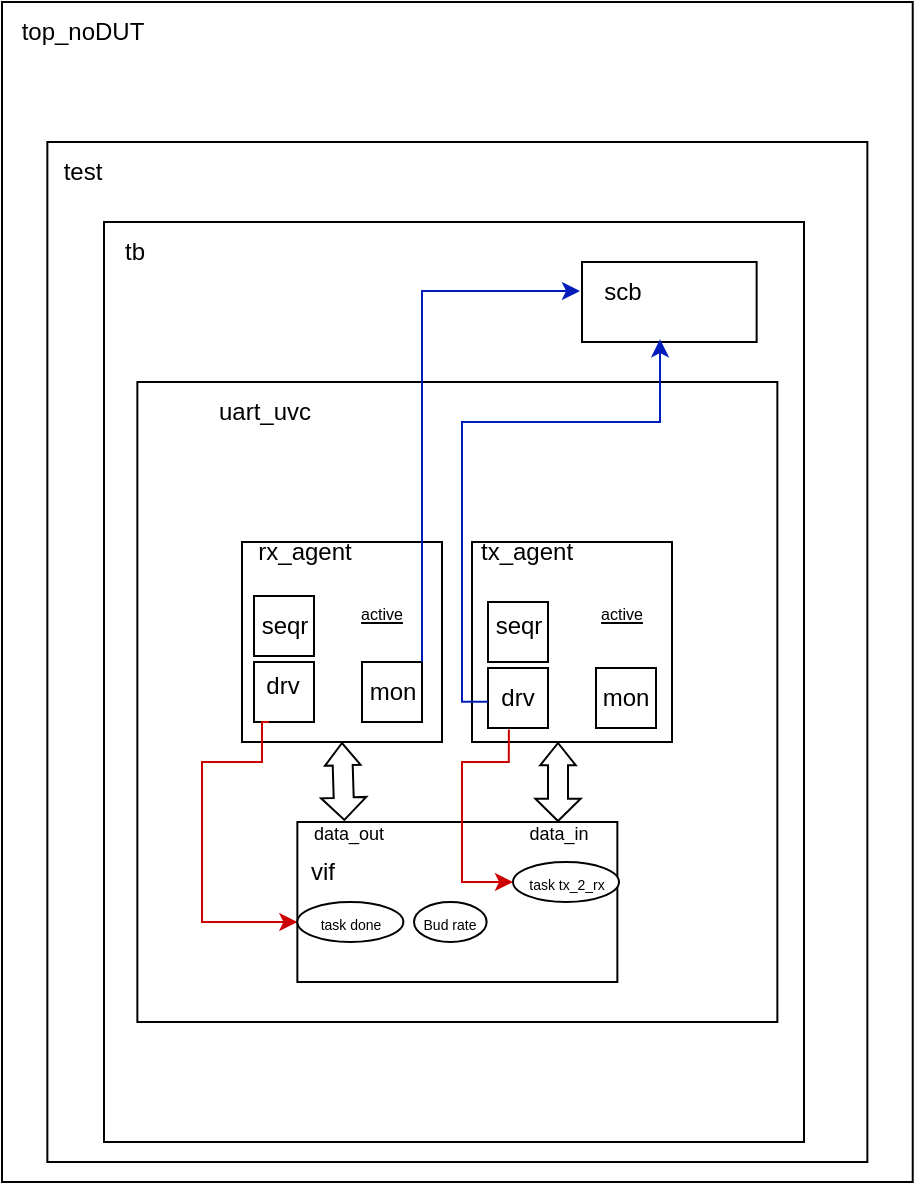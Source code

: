 <mxfile version="26.1.1" pages="2">
  <diagram name="no DUT" id="E1THIllQ47njp4CXYvg_">
    <mxGraphModel dx="1972" dy="1180" grid="1" gridSize="10" guides="1" tooltips="1" connect="1" arrows="1" fold="1" page="1" pageScale="1" pageWidth="850" pageHeight="1100" math="0" shadow="0">
      <root>
        <mxCell id="0" />
        <mxCell id="1" parent="0" />
        <mxCell id="yTOJs4qH4SKKXYz4oZ4m-1" value="" style="rounded=0;whiteSpace=wrap;html=1;" parent="1" vertex="1">
          <mxGeometry x="190" y="140" width="455.36" height="590" as="geometry" />
        </mxCell>
        <mxCell id="yTOJs4qH4SKKXYz4oZ4m-2" value="top_noDUT" style="text;html=1;align=center;verticalAlign=middle;resizable=0;points=[];autosize=1;strokeColor=none;fillColor=none;" parent="1" vertex="1">
          <mxGeometry x="190" y="140" width="80" height="30" as="geometry" />
        </mxCell>
        <mxCell id="yTOJs4qH4SKKXYz4oZ4m-3" value="" style="rounded=0;whiteSpace=wrap;html=1;" parent="1" vertex="1">
          <mxGeometry x="212.68" y="210" width="410" height="510" as="geometry" />
        </mxCell>
        <mxCell id="yTOJs4qH4SKKXYz4oZ4m-4" value="test" style="text;html=1;align=center;verticalAlign=middle;resizable=0;points=[];autosize=1;strokeColor=none;fillColor=none;" parent="1" vertex="1">
          <mxGeometry x="210" y="210" width="40" height="30" as="geometry" />
        </mxCell>
        <mxCell id="yTOJs4qH4SKKXYz4oZ4m-5" value="" style="rounded=0;whiteSpace=wrap;html=1;" parent="1" vertex="1">
          <mxGeometry x="241" y="250" width="350" height="460" as="geometry" />
        </mxCell>
        <mxCell id="yTOJs4qH4SKKXYz4oZ4m-6" value="tb" style="text;html=1;align=center;verticalAlign=middle;resizable=0;points=[];autosize=1;strokeColor=none;fillColor=none;" parent="1" vertex="1">
          <mxGeometry x="241" y="250" width="30" height="30" as="geometry" />
        </mxCell>
        <mxCell id="yTOJs4qH4SKKXYz4oZ4m-7" value="" style="rounded=0;whiteSpace=wrap;html=1;" parent="1" vertex="1">
          <mxGeometry x="480" y="270" width="87.32" height="40" as="geometry" />
        </mxCell>
        <mxCell id="yTOJs4qH4SKKXYz4oZ4m-8" value="scb" style="text;html=1;align=center;verticalAlign=middle;resizable=0;points=[];autosize=1;strokeColor=none;fillColor=none;" parent="1" vertex="1">
          <mxGeometry x="480" y="270" width="40" height="30" as="geometry" />
        </mxCell>
        <mxCell id="yTOJs4qH4SKKXYz4oZ4m-12" value="" style="whiteSpace=wrap;html=1;aspect=fixed;" parent="1" vertex="1">
          <mxGeometry x="257.68" y="330" width="320" height="320" as="geometry" />
        </mxCell>
        <mxCell id="yTOJs4qH4SKKXYz4oZ4m-13" value="uart_uvc" style="text;html=1;align=center;verticalAlign=middle;resizable=0;points=[];autosize=1;strokeColor=none;fillColor=none;" parent="1" vertex="1">
          <mxGeometry x="286" y="330" width="70" height="30" as="geometry" />
        </mxCell>
        <mxCell id="yTOJs4qH4SKKXYz4oZ4m-14" value="" style="whiteSpace=wrap;html=1;aspect=fixed;" parent="1" vertex="1">
          <mxGeometry x="310" y="410" width="100" height="100" as="geometry" />
        </mxCell>
        <mxCell id="yTOJs4qH4SKKXYz4oZ4m-15" value="" style="whiteSpace=wrap;html=1;aspect=fixed;" parent="1" vertex="1">
          <mxGeometry x="425" y="410" width="100" height="100" as="geometry" />
        </mxCell>
        <mxCell id="yTOJs4qH4SKKXYz4oZ4m-16" value="tx_agent" style="text;html=1;align=center;verticalAlign=middle;resizable=0;points=[];autosize=1;strokeColor=none;fillColor=none;" parent="1" vertex="1">
          <mxGeometry x="417" y="400" width="70" height="30" as="geometry" />
        </mxCell>
        <mxCell id="yTOJs4qH4SKKXYz4oZ4m-17" value="rx_agent" style="text;html=1;align=center;verticalAlign=middle;resizable=0;points=[];autosize=1;strokeColor=none;fillColor=none;" parent="1" vertex="1">
          <mxGeometry x="306" y="400" width="70" height="30" as="geometry" />
        </mxCell>
        <mxCell id="yTOJs4qH4SKKXYz4oZ4m-18" value="" style="whiteSpace=wrap;html=1;aspect=fixed;" parent="1" vertex="1">
          <mxGeometry x="316" y="470" width="30" height="30" as="geometry" />
        </mxCell>
        <mxCell id="yTOJs4qH4SKKXYz4oZ4m-105" style="edgeStyle=orthogonalEdgeStyle;rounded=0;orthogonalLoop=1;jettySize=auto;html=1;entryX=0;entryY=0.5;entryDx=0;entryDy=0;exitX=0.25;exitY=1;exitDx=0;exitDy=0;labelBackgroundColor=light-dark(#FFFFFF,#3333FF);fillColor=#a20025;strokeColor=#CC0000;" parent="1" source="yTOJs4qH4SKKXYz4oZ4m-18" target="yTOJs4qH4SKKXYz4oZ4m-100" edge="1">
          <mxGeometry relative="1" as="geometry">
            <Array as="points">
              <mxPoint x="320" y="500" />
              <mxPoint x="320" y="520" />
              <mxPoint x="290" y="520" />
              <mxPoint x="290" y="600" />
            </Array>
          </mxGeometry>
        </mxCell>
        <mxCell id="yTOJs4qH4SKKXYz4oZ4m-19" value="drv" style="text;html=1;align=center;verticalAlign=middle;resizable=0;points=[];autosize=1;strokeColor=none;fillColor=none;" parent="1" vertex="1">
          <mxGeometry x="310" y="467" width="40" height="30" as="geometry" />
        </mxCell>
        <mxCell id="yTOJs4qH4SKKXYz4oZ4m-20" value="" style="whiteSpace=wrap;html=1;aspect=fixed;" parent="1" vertex="1">
          <mxGeometry x="316" y="437" width="30" height="30" as="geometry" />
        </mxCell>
        <mxCell id="yTOJs4qH4SKKXYz4oZ4m-21" value="" style="whiteSpace=wrap;html=1;aspect=fixed;" parent="1" vertex="1">
          <mxGeometry x="370" y="470" width="30" height="30" as="geometry" />
        </mxCell>
        <mxCell id="yTOJs4qH4SKKXYz4oZ4m-22" value="drv" style="whiteSpace=wrap;html=1;aspect=fixed;" parent="1" vertex="1">
          <mxGeometry x="433" y="473" width="30" height="30" as="geometry" />
        </mxCell>
        <mxCell id="yTOJs4qH4SKKXYz4oZ4m-23" value="" style="whiteSpace=wrap;html=1;aspect=fixed;" parent="1" vertex="1">
          <mxGeometry x="433" y="440" width="30" height="30" as="geometry" />
        </mxCell>
        <mxCell id="yTOJs4qH4SKKXYz4oZ4m-24" value="mon" style="whiteSpace=wrap;html=1;aspect=fixed;" parent="1" vertex="1">
          <mxGeometry x="487" y="473" width="30" height="30" as="geometry" />
        </mxCell>
        <mxCell id="yTOJs4qH4SKKXYz4oZ4m-26" value="mon" style="text;html=1;align=center;verticalAlign=middle;resizable=0;points=[];autosize=1;strokeColor=none;fillColor=none;" parent="1" vertex="1">
          <mxGeometry x="360" y="470" width="50" height="30" as="geometry" />
        </mxCell>
        <mxCell id="yTOJs4qH4SKKXYz4oZ4m-28" value="seqr" style="text;html=1;align=center;verticalAlign=middle;resizable=0;points=[];autosize=1;strokeColor=none;fillColor=none;" parent="1" vertex="1">
          <mxGeometry x="306" y="437" width="50" height="30" as="geometry" />
        </mxCell>
        <mxCell id="yTOJs4qH4SKKXYz4oZ4m-29" value="seqr" style="text;html=1;align=center;verticalAlign=middle;resizable=0;points=[];autosize=1;strokeColor=none;fillColor=none;" parent="1" vertex="1">
          <mxGeometry x="423" y="437" width="50" height="30" as="geometry" />
        </mxCell>
        <mxCell id="yTOJs4qH4SKKXYz4oZ4m-30" value="" style="rounded=0;whiteSpace=wrap;html=1;" parent="1" vertex="1">
          <mxGeometry x="337.68" y="550" width="160" height="80" as="geometry" />
        </mxCell>
        <mxCell id="yTOJs4qH4SKKXYz4oZ4m-31" value="" style="shape=flexArrow;endArrow=classic;startArrow=classic;html=1;rounded=0;entryX=0.5;entryY=1;entryDx=0;entryDy=0;exitX=0.147;exitY=-0.007;exitDx=0;exitDy=0;exitPerimeter=0;startWidth=11.6;startSize=3.38;endWidth=6.8;endSize=3.38;" parent="1" source="yTOJs4qH4SKKXYz4oZ4m-30" target="yTOJs4qH4SKKXYz4oZ4m-14" edge="1">
          <mxGeometry width="100" height="100" relative="1" as="geometry">
            <mxPoint x="520" y="530" as="sourcePoint" />
            <mxPoint x="620" y="430" as="targetPoint" />
          </mxGeometry>
        </mxCell>
        <mxCell id="yTOJs4qH4SKKXYz4oZ4m-32" value="" style="shape=flexArrow;endArrow=classic;startArrow=classic;html=1;rounded=0;entryX=0.5;entryY=1;entryDx=0;entryDy=0;exitX=0.185;exitY=0.013;exitDx=0;exitDy=0;exitPerimeter=0;startWidth=11.6;startSize=3.38;endWidth=6.8;endSize=3.38;" parent="1" edge="1">
          <mxGeometry width="100" height="100" relative="1" as="geometry">
            <mxPoint x="468" y="550" as="sourcePoint" />
            <mxPoint x="468" y="510" as="targetPoint" />
          </mxGeometry>
        </mxCell>
        <mxCell id="yTOJs4qH4SKKXYz4oZ4m-64" value="&lt;font style=&quot;font-size: 8px;&quot;&gt;&lt;u&gt;active&lt;/u&gt;&lt;/font&gt;" style="text;html=1;align=center;verticalAlign=middle;whiteSpace=wrap;rounded=0;" parent="1" vertex="1">
          <mxGeometry x="350" y="430" width="60" height="30" as="geometry" />
        </mxCell>
        <mxCell id="yTOJs4qH4SKKXYz4oZ4m-65" value="&lt;font style=&quot;font-size: 8px;&quot;&gt;&lt;u&gt;active&lt;/u&gt;&lt;/font&gt;" style="text;html=1;align=center;verticalAlign=middle;whiteSpace=wrap;rounded=0;" parent="1" vertex="1">
          <mxGeometry x="470" y="430" width="60" height="30" as="geometry" />
        </mxCell>
        <mxCell id="yTOJs4qH4SKKXYz4oZ4m-95" value="&lt;font style=&quot;font-size: 9px;&quot;&gt;data_in&lt;/font&gt;" style="text;html=1;align=center;verticalAlign=middle;resizable=0;points=[];autosize=1;strokeColor=none;fillColor=none;" parent="1" vertex="1">
          <mxGeometry x="442.68" y="540" width="50" height="30" as="geometry" />
        </mxCell>
        <mxCell id="yTOJs4qH4SKKXYz4oZ4m-96" value="&lt;font style=&quot;font-size: 9px;&quot;&gt;data_out&lt;/font&gt;" style="text;html=1;align=center;verticalAlign=middle;resizable=0;points=[];autosize=1;strokeColor=none;fillColor=none;" parent="1" vertex="1">
          <mxGeometry x="332.68" y="540" width="60" height="30" as="geometry" />
        </mxCell>
        <mxCell id="yTOJs4qH4SKKXYz4oZ4m-97" value="vif" style="text;html=1;align=center;verticalAlign=middle;resizable=0;points=[];autosize=1;strokeColor=none;fillColor=none;" parent="1" vertex="1">
          <mxGeometry x="330" y="560" width="40" height="30" as="geometry" />
        </mxCell>
        <mxCell id="yTOJs4qH4SKKXYz4oZ4m-99" value="&lt;font style=&quot;font-size: 7px;&quot;&gt;task tx_2_rx&lt;/font&gt;" style="ellipse;whiteSpace=wrap;html=1;" parent="1" vertex="1">
          <mxGeometry x="445.5" y="570" width="53" height="20" as="geometry" />
        </mxCell>
        <mxCell id="yTOJs4qH4SKKXYz4oZ4m-100" value="&lt;font style=&quot;font-size: 7px;&quot;&gt;task done&lt;/font&gt;" style="ellipse;whiteSpace=wrap;html=1;" parent="1" vertex="1">
          <mxGeometry x="337.68" y="590" width="53" height="20" as="geometry" />
        </mxCell>
        <mxCell id="yTOJs4qH4SKKXYz4oZ4m-103" style="edgeStyle=orthogonalEdgeStyle;rounded=0;orthogonalLoop=1;jettySize=auto;html=1;entryX=0;entryY=0.5;entryDx=0;entryDy=0;exitX=0.386;exitY=1.026;exitDx=0;exitDy=0;exitPerimeter=0;labelBackgroundColor=light-dark(#FFFFFF,#3333FF);fillColor=#a20025;strokeColor=#CC0000;" parent="1" target="yTOJs4qH4SKKXYz4oZ4m-99" edge="1">
          <mxGeometry relative="1" as="geometry">
            <mxPoint x="443.44" y="503.78" as="sourcePoint" />
            <Array as="points">
              <mxPoint x="443" y="520" />
              <mxPoint x="420" y="520" />
              <mxPoint x="420" y="580" />
            </Array>
          </mxGeometry>
        </mxCell>
        <mxCell id="yTOJs4qH4SKKXYz4oZ4m-106" style="edgeStyle=orthogonalEdgeStyle;rounded=0;orthogonalLoop=1;jettySize=auto;html=1;entryX=-0.025;entryY=0.484;entryDx=0;entryDy=0;entryPerimeter=0;labelBackgroundColor=light-dark(#FFFFFF,#3333FF);fontColor=#0000FF;fillColor=#0050ef;strokeColor=#001DBC;" parent="1" source="yTOJs4qH4SKKXYz4oZ4m-26" target="yTOJs4qH4SKKXYz4oZ4m-8" edge="1">
          <mxGeometry relative="1" as="geometry">
            <Array as="points">
              <mxPoint x="400" y="285" />
            </Array>
          </mxGeometry>
        </mxCell>
        <mxCell id="yTOJs4qH4SKKXYz4oZ4m-108" style="edgeStyle=orthogonalEdgeStyle;rounded=0;orthogonalLoop=1;jettySize=auto;html=1;entryX=0.447;entryY=0.965;entryDx=0;entryDy=0;entryPerimeter=0;exitX=0.003;exitY=0.563;exitDx=0;exitDy=0;exitPerimeter=0;labelBackgroundColor=light-dark(#FFFFFF,#3333FF);fontColor=#0000FF;fillColor=#0050ef;strokeColor=#001DBC;" parent="1" source="yTOJs4qH4SKKXYz4oZ4m-22" target="yTOJs4qH4SKKXYz4oZ4m-7" edge="1">
          <mxGeometry relative="1" as="geometry">
            <mxPoint x="430" y="489" as="sourcePoint" />
            <Array as="points">
              <mxPoint x="420" y="490" />
              <mxPoint x="420" y="350" />
              <mxPoint x="519" y="350" />
            </Array>
          </mxGeometry>
        </mxCell>
        <mxCell id="yTOJs4qH4SKKXYz4oZ4m-110" value="&lt;font style=&quot;font-size: 7px;&quot;&gt;Bud rate&lt;/font&gt;" style="ellipse;whiteSpace=wrap;html=1;" parent="1" vertex="1">
          <mxGeometry x="396" y="590" width="36.32" height="20" as="geometry" />
        </mxCell>
      </root>
    </mxGraphModel>
  </diagram>
  <diagram name="with DUT" id="d7AFgd-hHPLvPaEiXM-F">
    <mxGraphModel dx="3944" dy="1260" grid="1" gridSize="10" guides="1" tooltips="1" connect="1" arrows="1" fold="1" page="1" pageScale="1" pageWidth="850" pageHeight="1100" math="0" shadow="0">
      <root>
        <mxCell id="uYB8dWy_XtuO8vd2l1Ao-0" />
        <mxCell id="uYB8dWy_XtuO8vd2l1Ao-1" parent="uYB8dWy_XtuO8vd2l1Ao-0" />
        <mxCell id="uYB8dWy_XtuO8vd2l1Ao-30" value="" style="rounded=0;whiteSpace=wrap;html=1;" parent="uYB8dWy_XtuO8vd2l1Ao-1" vertex="1">
          <mxGeometry x="210" y="1150" width="455.36" height="840" as="geometry" />
        </mxCell>
        <mxCell id="uYB8dWy_XtuO8vd2l1Ao-31" value="top_DUT" style="text;html=1;align=center;verticalAlign=middle;resizable=0;points=[];autosize=1;strokeColor=none;fillColor=none;" parent="uYB8dWy_XtuO8vd2l1Ao-1" vertex="1">
          <mxGeometry x="215" y="1150" width="70" height="30" as="geometry" />
        </mxCell>
        <mxCell id="uYB8dWy_XtuO8vd2l1Ao-32" value="" style="rounded=0;whiteSpace=wrap;html=1;" parent="uYB8dWy_XtuO8vd2l1Ao-1" vertex="1">
          <mxGeometry x="232.68" y="1220" width="410" height="730" as="geometry" />
        </mxCell>
        <mxCell id="uYB8dWy_XtuO8vd2l1Ao-33" value="test" style="text;html=1;align=center;verticalAlign=middle;resizable=0;points=[];autosize=1;strokeColor=none;fillColor=none;" parent="uYB8dWy_XtuO8vd2l1Ao-1" vertex="1">
          <mxGeometry x="230" y="1220" width="40" height="30" as="geometry" />
        </mxCell>
        <mxCell id="uYB8dWy_XtuO8vd2l1Ao-34" value="" style="rounded=0;whiteSpace=wrap;html=1;" parent="uYB8dWy_XtuO8vd2l1Ao-1" vertex="1">
          <mxGeometry x="261" y="1260" width="350" height="670" as="geometry" />
        </mxCell>
        <mxCell id="uYB8dWy_XtuO8vd2l1Ao-35" value="tb" style="text;html=1;align=center;verticalAlign=middle;resizable=0;points=[];autosize=1;strokeColor=none;fillColor=none;" parent="uYB8dWy_XtuO8vd2l1Ao-1" vertex="1">
          <mxGeometry x="261" y="1260" width="30" height="30" as="geometry" />
        </mxCell>
        <mxCell id="uYB8dWy_XtuO8vd2l1Ao-36" value="" style="rounded=0;whiteSpace=wrap;html=1;" parent="uYB8dWy_XtuO8vd2l1Ao-1" vertex="1">
          <mxGeometry x="500" y="1280" width="87.32" height="40" as="geometry" />
        </mxCell>
        <mxCell id="uYB8dWy_XtuO8vd2l1Ao-37" value="scb" style="text;html=1;align=center;verticalAlign=middle;resizable=0;points=[];autosize=1;strokeColor=none;fillColor=none;" parent="uYB8dWy_XtuO8vd2l1Ao-1" vertex="1">
          <mxGeometry x="500" y="1280" width="40" height="30" as="geometry" />
        </mxCell>
        <mxCell id="uYB8dWy_XtuO8vd2l1Ao-38" value="" style="whiteSpace=wrap;html=1;aspect=fixed;" parent="uYB8dWy_XtuO8vd2l1Ao-1" vertex="1">
          <mxGeometry x="306" y="1340" width="260" height="260" as="geometry" />
        </mxCell>
        <mxCell id="uYB8dWy_XtuO8vd2l1Ao-39" value="uart_uvc" style="text;html=1;align=center;verticalAlign=middle;resizable=0;points=[];autosize=1;strokeColor=none;fillColor=none;" parent="uYB8dWy_XtuO8vd2l1Ao-1" vertex="1">
          <mxGeometry x="306" y="1340" width="70" height="30" as="geometry" />
        </mxCell>
        <mxCell id="uYB8dWy_XtuO8vd2l1Ao-40" value="" style="whiteSpace=wrap;html=1;aspect=fixed;" parent="uYB8dWy_XtuO8vd2l1Ao-1" vertex="1">
          <mxGeometry x="330" y="1420" width="100" height="100" as="geometry" />
        </mxCell>
        <mxCell id="uYB8dWy_XtuO8vd2l1Ao-41" value="" style="whiteSpace=wrap;html=1;aspect=fixed;" parent="uYB8dWy_XtuO8vd2l1Ao-1" vertex="1">
          <mxGeometry x="445" y="1420" width="100" height="100" as="geometry" />
        </mxCell>
        <mxCell id="uYB8dWy_XtuO8vd2l1Ao-42" value="tx_agent" style="text;html=1;align=center;verticalAlign=middle;resizable=0;points=[];autosize=1;strokeColor=none;fillColor=none;" parent="uYB8dWy_XtuO8vd2l1Ao-1" vertex="1">
          <mxGeometry x="437" y="1410" width="70" height="30" as="geometry" />
        </mxCell>
        <mxCell id="uYB8dWy_XtuO8vd2l1Ao-43" value="rx_agent" style="text;html=1;align=center;verticalAlign=middle;resizable=0;points=[];autosize=1;strokeColor=none;fillColor=none;" parent="uYB8dWy_XtuO8vd2l1Ao-1" vertex="1">
          <mxGeometry x="326" y="1410" width="70" height="30" as="geometry" />
        </mxCell>
        <mxCell id="uYB8dWy_XtuO8vd2l1Ao-44" value="" style="whiteSpace=wrap;html=1;aspect=fixed;" parent="uYB8dWy_XtuO8vd2l1Ao-1" vertex="1">
          <mxGeometry x="336" y="1480" width="30" height="30" as="geometry" />
        </mxCell>
        <mxCell id="uYB8dWy_XtuO8vd2l1Ao-45" value="drv" style="text;html=1;align=center;verticalAlign=middle;resizable=0;points=[];autosize=1;strokeColor=none;fillColor=none;" parent="uYB8dWy_XtuO8vd2l1Ao-1" vertex="1">
          <mxGeometry x="330" y="1477" width="40" height="30" as="geometry" />
        </mxCell>
        <mxCell id="uYB8dWy_XtuO8vd2l1Ao-46" value="" style="whiteSpace=wrap;html=1;aspect=fixed;" parent="uYB8dWy_XtuO8vd2l1Ao-1" vertex="1">
          <mxGeometry x="336" y="1447" width="30" height="30" as="geometry" />
        </mxCell>
        <mxCell id="uYB8dWy_XtuO8vd2l1Ao-47" value="" style="whiteSpace=wrap;html=1;aspect=fixed;" parent="uYB8dWy_XtuO8vd2l1Ao-1" vertex="1">
          <mxGeometry x="390" y="1480" width="30" height="30" as="geometry" />
        </mxCell>
        <mxCell id="uYB8dWy_XtuO8vd2l1Ao-48" value="" style="whiteSpace=wrap;html=1;aspect=fixed;" parent="uYB8dWy_XtuO8vd2l1Ao-1" vertex="1">
          <mxGeometry x="453" y="1483" width="30" height="30" as="geometry" />
        </mxCell>
        <mxCell id="uYB8dWy_XtuO8vd2l1Ao-49" value="" style="whiteSpace=wrap;html=1;aspect=fixed;" parent="uYB8dWy_XtuO8vd2l1Ao-1" vertex="1">
          <mxGeometry x="453" y="1450" width="30" height="30" as="geometry" />
        </mxCell>
        <mxCell id="uYB8dWy_XtuO8vd2l1Ao-50" value="" style="whiteSpace=wrap;html=1;aspect=fixed;" parent="uYB8dWy_XtuO8vd2l1Ao-1" vertex="1">
          <mxGeometry x="507" y="1483" width="30" height="30" as="geometry" />
        </mxCell>
        <mxCell id="uYB8dWy_XtuO8vd2l1Ao-51" value="drv" style="text;html=1;align=center;verticalAlign=middle;resizable=0;points=[];autosize=1;strokeColor=none;fillColor=none;" parent="uYB8dWy_XtuO8vd2l1Ao-1" vertex="1">
          <mxGeometry x="448" y="1483" width="40" height="30" as="geometry" />
        </mxCell>
        <mxCell id="uYB8dWy_XtuO8vd2l1Ao-52" value="mon" style="text;html=1;align=center;verticalAlign=middle;resizable=0;points=[];autosize=1;strokeColor=none;fillColor=none;" parent="uYB8dWy_XtuO8vd2l1Ao-1" vertex="1">
          <mxGeometry x="380" y="1477" width="50" height="30" as="geometry" />
        </mxCell>
        <mxCell id="uYB8dWy_XtuO8vd2l1Ao-53" value="mon" style="text;html=1;align=center;verticalAlign=middle;resizable=0;points=[];autosize=1;strokeColor=none;fillColor=none;" parent="uYB8dWy_XtuO8vd2l1Ao-1" vertex="1">
          <mxGeometry x="497" y="1483" width="50" height="30" as="geometry" />
        </mxCell>
        <mxCell id="uYB8dWy_XtuO8vd2l1Ao-54" value="seqr" style="text;html=1;align=center;verticalAlign=middle;resizable=0;points=[];autosize=1;strokeColor=none;fillColor=none;" parent="uYB8dWy_XtuO8vd2l1Ao-1" vertex="1">
          <mxGeometry x="326" y="1447" width="50" height="30" as="geometry" />
        </mxCell>
        <mxCell id="uYB8dWy_XtuO8vd2l1Ao-55" value="seqr" style="text;html=1;align=center;verticalAlign=middle;resizable=0;points=[];autosize=1;strokeColor=none;fillColor=none;" parent="uYB8dWy_XtuO8vd2l1Ao-1" vertex="1">
          <mxGeometry x="443" y="1447" width="50" height="30" as="geometry" />
        </mxCell>
        <mxCell id="uYB8dWy_XtuO8vd2l1Ao-56" value="if" style="rounded=0;whiteSpace=wrap;html=1;" parent="uYB8dWy_XtuO8vd2l1Ao-1" vertex="1">
          <mxGeometry x="356" y="1660" width="160" height="30" as="geometry" />
        </mxCell>
        <mxCell id="uYB8dWy_XtuO8vd2l1Ao-57" value="" style="shape=flexArrow;endArrow=classic;startArrow=classic;html=1;rounded=0;entryX=0.5;entryY=1;entryDx=0;entryDy=0;exitX=0.147;exitY=-0.007;exitDx=0;exitDy=0;exitPerimeter=0;startWidth=11.6;startSize=3.38;endWidth=6.8;endSize=3.38;" parent="uYB8dWy_XtuO8vd2l1Ao-1" source="uYB8dWy_XtuO8vd2l1Ao-56" target="uYB8dWy_XtuO8vd2l1Ao-40" edge="1">
          <mxGeometry width="100" height="100" relative="1" as="geometry">
            <mxPoint x="540" y="1540" as="sourcePoint" />
            <mxPoint x="640" y="1440" as="targetPoint" />
          </mxGeometry>
        </mxCell>
        <mxCell id="uYB8dWy_XtuO8vd2l1Ao-60" value="&lt;u&gt;passive&lt;/u&gt;" style="text;html=1;align=center;verticalAlign=middle;whiteSpace=wrap;rounded=0;fontSize=13;" parent="uYB8dWy_XtuO8vd2l1Ao-1" vertex="1">
          <mxGeometry x="480" y="1430" width="60" height="30" as="geometry" />
        </mxCell>
        <mxCell id="uYB8dWy_XtuO8vd2l1Ao-61" value="&lt;font&gt;&lt;u&gt;active&lt;/u&gt;&lt;/font&gt;" style="text;html=1;align=center;verticalAlign=middle;whiteSpace=wrap;rounded=0;fontSize=13;" parent="uYB8dWy_XtuO8vd2l1Ao-1" vertex="1">
          <mxGeometry x="370" y="1430" width="60" height="30" as="geometry" />
        </mxCell>
        <mxCell id="uYB8dWy_XtuO8vd2l1Ao-62" value="" style="shape=flexArrow;endArrow=classic;startArrow=classic;html=1;rounded=0;entryX=0.861;entryY=1;entryDx=0;entryDy=0;startWidth=11.6;startSize=3.38;endWidth=6.8;endSize=3.38;entryPerimeter=0;" parent="uYB8dWy_XtuO8vd2l1Ao-1" edge="1">
          <mxGeometry width="100" height="100" relative="1" as="geometry">
            <mxPoint x="493" y="1660" as="sourcePoint" />
            <mxPoint x="488.76" y="1520" as="targetPoint" />
          </mxGeometry>
        </mxCell>
        <mxCell id="uYB8dWy_XtuO8vd2l1Ao-63" value="DUT" style="whiteSpace=wrap;html=1;aspect=fixed;" parent="uYB8dWy_XtuO8vd2l1Ao-1" vertex="1">
          <mxGeometry x="350.68" y="1760" width="150" height="150" as="geometry" />
        </mxCell>
        <mxCell id="uYB8dWy_XtuO8vd2l1Ao-64" value="" style="shape=flexArrow;endArrow=classic;startArrow=classic;html=1;rounded=0;entryX=0.5;entryY=1;entryDx=0;entryDy=0;startWidth=11.6;startSize=3.38;endWidth=6.8;endSize=3.38;" parent="uYB8dWy_XtuO8vd2l1Ao-1" edge="1">
          <mxGeometry width="100" height="100" relative="1" as="geometry">
            <mxPoint x="436" y="1760" as="sourcePoint" />
            <mxPoint x="435.62" y="1690" as="targetPoint" />
          </mxGeometry>
        </mxCell>
      </root>
    </mxGraphModel>
  </diagram>
</mxfile>
